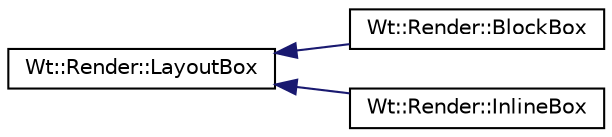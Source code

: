 digraph "Graphical Class Hierarchy"
{
 // LATEX_PDF_SIZE
  edge [fontname="Helvetica",fontsize="10",labelfontname="Helvetica",labelfontsize="10"];
  node [fontname="Helvetica",fontsize="10",shape=record];
  rankdir="LR";
  Node0 [label="Wt::Render::LayoutBox",height=0.2,width=0.4,color="black", fillcolor="white", style="filled",URL="$structWt_1_1Render_1_1LayoutBox.html",tooltip=" "];
  Node0 -> Node1 [dir="back",color="midnightblue",fontsize="10",style="solid",fontname="Helvetica"];
  Node1 [label="Wt::Render::BlockBox",height=0.2,width=0.4,color="black", fillcolor="white", style="filled",URL="$structWt_1_1Render_1_1BlockBox.html",tooltip=" "];
  Node0 -> Node2 [dir="back",color="midnightblue",fontsize="10",style="solid",fontname="Helvetica"];
  Node2 [label="Wt::Render::InlineBox",height=0.2,width=0.4,color="black", fillcolor="white", style="filled",URL="$structWt_1_1Render_1_1InlineBox.html",tooltip=" "];
}
